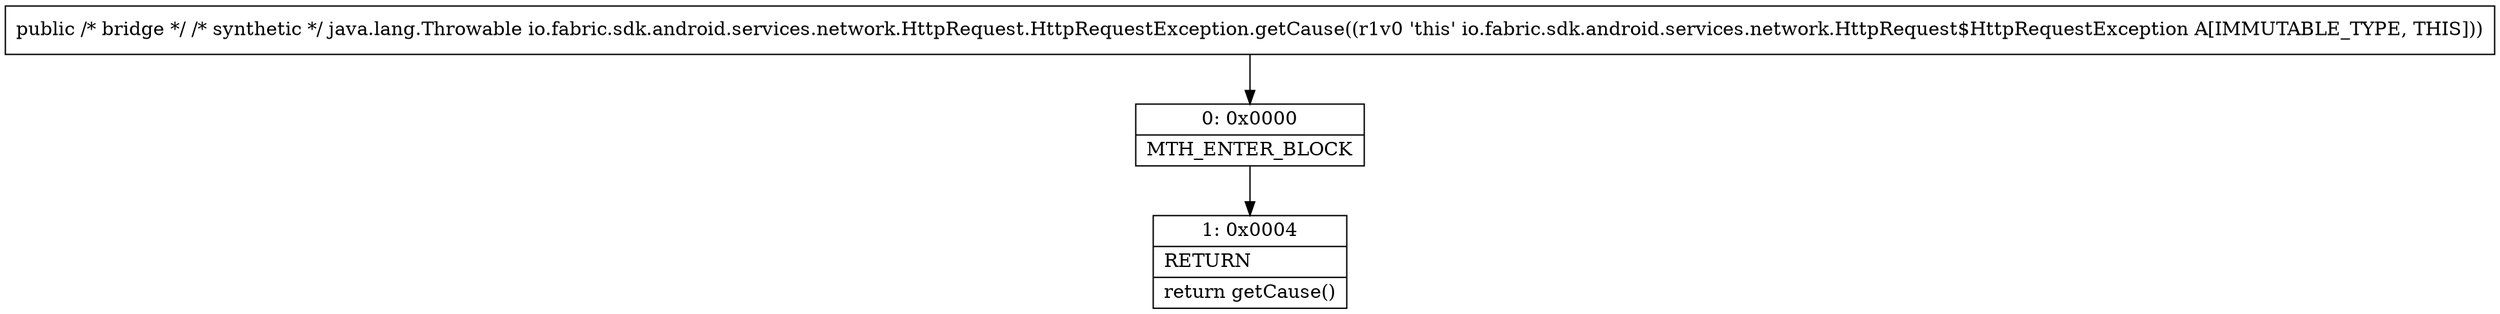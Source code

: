 digraph "CFG forio.fabric.sdk.android.services.network.HttpRequest.HttpRequestException.getCause()Ljava\/lang\/Throwable;" {
Node_0 [shape=record,label="{0\:\ 0x0000|MTH_ENTER_BLOCK\l}"];
Node_1 [shape=record,label="{1\:\ 0x0004|RETURN\l|return getCause()\l}"];
MethodNode[shape=record,label="{public \/* bridge *\/ \/* synthetic *\/ java.lang.Throwable io.fabric.sdk.android.services.network.HttpRequest.HttpRequestException.getCause((r1v0 'this' io.fabric.sdk.android.services.network.HttpRequest$HttpRequestException A[IMMUTABLE_TYPE, THIS])) }"];
MethodNode -> Node_0;
Node_0 -> Node_1;
}

